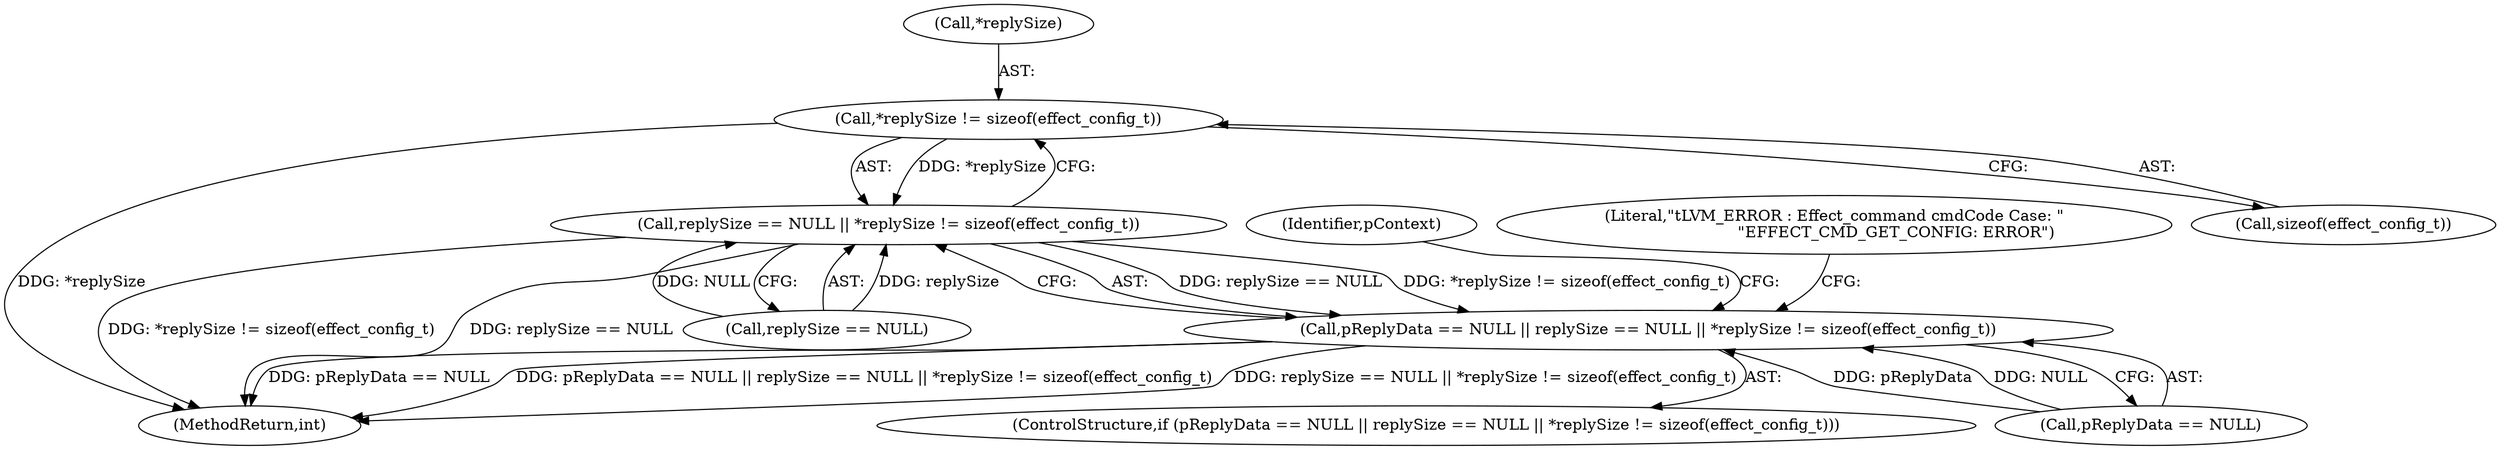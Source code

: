 digraph "0_Android_aeea52da00d210587fb3ed895de3d5f2e0264c88_4@API" {
"1000292" [label="(Call,*replySize != sizeof(effect_config_t))"];
"1000288" [label="(Call,replySize == NULL || *replySize != sizeof(effect_config_t))"];
"1000284" [label="(Call,pReplyData == NULL || replySize == NULL || *replySize != sizeof(effect_config_t))"];
"1000285" [label="(Call,pReplyData == NULL)"];
"1000299" [label="(Literal,\"\tLVM_ERROR : Effect_command cmdCode Case: \"\n                         \"EFFECT_CMD_GET_CONFIG: ERROR\")"];
"1000292" [label="(Call,*replySize != sizeof(effect_config_t))"];
"1001260" [label="(MethodReturn,int)"];
"1000283" [label="(ControlStructure,if (pReplyData == NULL || replySize == NULL || *replySize != sizeof(effect_config_t)))"];
"1000284" [label="(Call,pReplyData == NULL || replySize == NULL || *replySize != sizeof(effect_config_t))"];
"1000288" [label="(Call,replySize == NULL || *replySize != sizeof(effect_config_t))"];
"1000295" [label="(Call,sizeof(effect_config_t))"];
"1000293" [label="(Call,*replySize)"];
"1000304" [label="(Identifier,pContext)"];
"1000289" [label="(Call,replySize == NULL)"];
"1000292" -> "1000288"  [label="AST: "];
"1000292" -> "1000295"  [label="CFG: "];
"1000293" -> "1000292"  [label="AST: "];
"1000295" -> "1000292"  [label="AST: "];
"1000288" -> "1000292"  [label="CFG: "];
"1000292" -> "1001260"  [label="DDG: *replySize"];
"1000292" -> "1000288"  [label="DDG: *replySize"];
"1000288" -> "1000284"  [label="AST: "];
"1000288" -> "1000289"  [label="CFG: "];
"1000289" -> "1000288"  [label="AST: "];
"1000284" -> "1000288"  [label="CFG: "];
"1000288" -> "1001260"  [label="DDG: *replySize != sizeof(effect_config_t)"];
"1000288" -> "1001260"  [label="DDG: replySize == NULL"];
"1000288" -> "1000284"  [label="DDG: replySize == NULL"];
"1000288" -> "1000284"  [label="DDG: *replySize != sizeof(effect_config_t)"];
"1000289" -> "1000288"  [label="DDG: replySize"];
"1000289" -> "1000288"  [label="DDG: NULL"];
"1000284" -> "1000283"  [label="AST: "];
"1000284" -> "1000285"  [label="CFG: "];
"1000285" -> "1000284"  [label="AST: "];
"1000299" -> "1000284"  [label="CFG: "];
"1000304" -> "1000284"  [label="CFG: "];
"1000284" -> "1001260"  [label="DDG: pReplyData == NULL"];
"1000284" -> "1001260"  [label="DDG: pReplyData == NULL || replySize == NULL || *replySize != sizeof(effect_config_t)"];
"1000284" -> "1001260"  [label="DDG: replySize == NULL || *replySize != sizeof(effect_config_t)"];
"1000285" -> "1000284"  [label="DDG: pReplyData"];
"1000285" -> "1000284"  [label="DDG: NULL"];
}
